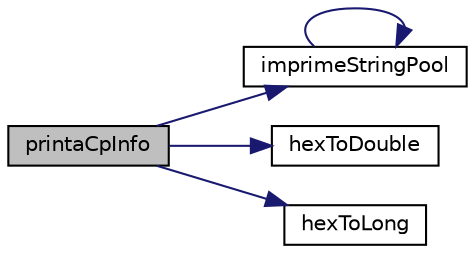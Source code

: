 digraph "printaCpInfo"
{
 // INTERACTIVE_SVG=YES
  edge [fontname="Helvetica",fontsize="10",labelfontname="Helvetica",labelfontsize="10"];
  node [fontname="Helvetica",fontsize="10",shape=record];
  rankdir="LR";
  Node76 [label="printaCpInfo",height=0.2,width=0.4,color="black", fillcolor="grey75", style="filled", fontcolor="black"];
  Node76 -> Node77 [color="midnightblue",fontsize="10",style="solid"];
  Node77 [label="imprimeStringPool",height=0.2,width=0.4,color="black", fillcolor="white", style="filled",URL="$exibidor_8c.html#a779037b6863fb2a2a41e99ab25c04b8d"];
  Node77 -> Node77 [color="midnightblue",fontsize="10",style="solid"];
  Node76 -> Node78 [color="midnightblue",fontsize="10",style="solid"];
  Node78 [label="hexToDouble",height=0.2,width=0.4,color="black", fillcolor="white", style="filled",URL="$exibidor_8c.html#ae3623748d39f700f065fc13619af7599"];
  Node76 -> Node79 [color="midnightblue",fontsize="10",style="solid"];
  Node79 [label="hexToLong",height=0.2,width=0.4,color="black", fillcolor="white", style="filled",URL="$exibidor_8c.html#a1d10814d2eb259040b2a191921a7878f"];
}

